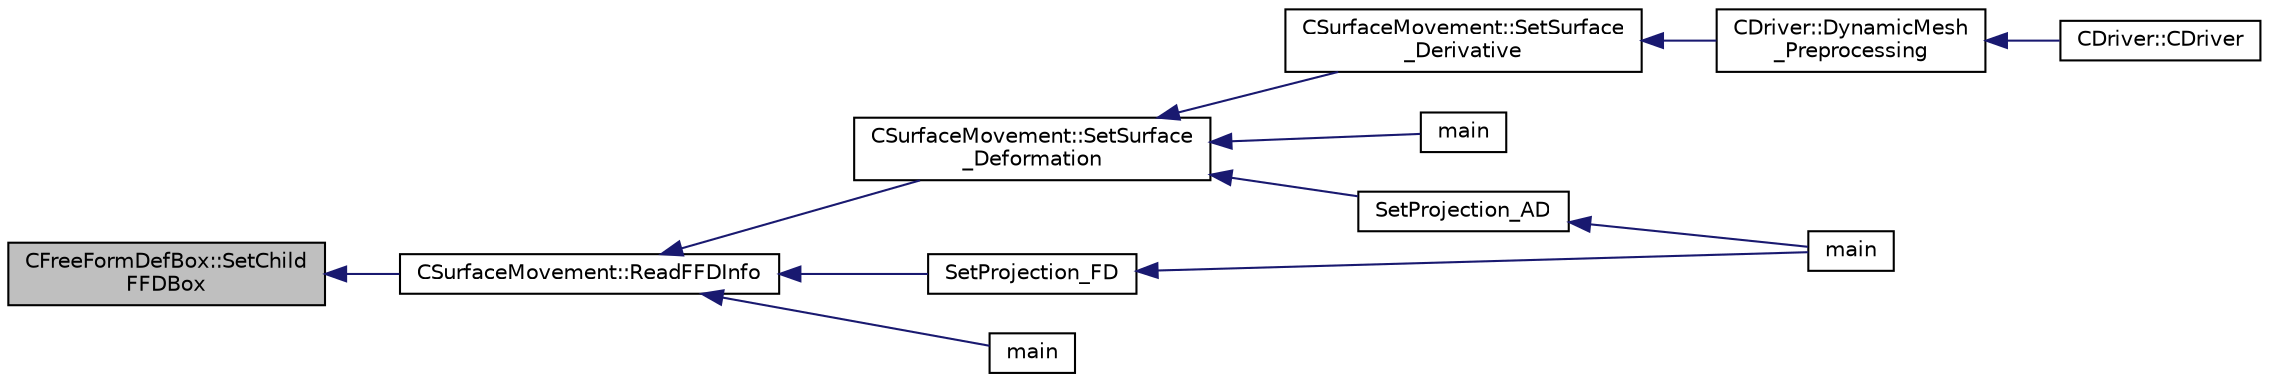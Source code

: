 digraph "CFreeFormDefBox::SetChildFFDBox"
{
  edge [fontname="Helvetica",fontsize="10",labelfontname="Helvetica",labelfontsize="10"];
  node [fontname="Helvetica",fontsize="10",shape=record];
  rankdir="LR";
  Node760 [label="CFreeFormDefBox::SetChild\lFFDBox",height=0.2,width=0.4,color="black", fillcolor="grey75", style="filled", fontcolor="black"];
  Node760 -> Node761 [dir="back",color="midnightblue",fontsize="10",style="solid",fontname="Helvetica"];
  Node761 [label="CSurfaceMovement::ReadFFDInfo",height=0.2,width=0.4,color="black", fillcolor="white", style="filled",URL="$class_c_surface_movement.html#a787a072698f52fcc1a4ca55e8052f205",tooltip="Read the free form information from the grid input file. "];
  Node761 -> Node762 [dir="back",color="midnightblue",fontsize="10",style="solid",fontname="Helvetica"];
  Node762 [label="CSurfaceMovement::SetSurface\l_Deformation",height=0.2,width=0.4,color="black", fillcolor="white", style="filled",URL="$class_c_surface_movement.html#a23bec9fbe1bcd7f6117100de93381ac3",tooltip="Set the surface/boundary deformation. "];
  Node762 -> Node763 [dir="back",color="midnightblue",fontsize="10",style="solid",fontname="Helvetica"];
  Node763 [label="CSurfaceMovement::SetSurface\l_Derivative",height=0.2,width=0.4,color="black", fillcolor="white", style="filled",URL="$class_c_surface_movement.html#af6aac73d04565bf6e9b81305b66e97e7",tooltip="Set derivatives of the surface/boundary deformation. "];
  Node763 -> Node764 [dir="back",color="midnightblue",fontsize="10",style="solid",fontname="Helvetica"];
  Node764 [label="CDriver::DynamicMesh\l_Preprocessing",height=0.2,width=0.4,color="black", fillcolor="white", style="filled",URL="$class_c_driver.html#af585d91d9c08dbddcc2b3e67dd5f5af9",tooltip="GridMovement_Preprocessing. "];
  Node764 -> Node765 [dir="back",color="midnightblue",fontsize="10",style="solid",fontname="Helvetica"];
  Node765 [label="CDriver::CDriver",height=0.2,width=0.4,color="black", fillcolor="white", style="filled",URL="$class_c_driver.html#a3fca4a013a6efa9bbb38fe78a86b5f3d",tooltip="Constructor of the class. "];
  Node762 -> Node766 [dir="back",color="midnightblue",fontsize="10",style="solid",fontname="Helvetica"];
  Node766 [label="main",height=0.2,width=0.4,color="black", fillcolor="white", style="filled",URL="$_s_u2___d_e_f_8cpp.html#a0ddf1224851353fc92bfbff6f499fa97"];
  Node762 -> Node767 [dir="back",color="midnightblue",fontsize="10",style="solid",fontname="Helvetica"];
  Node767 [label="SetProjection_AD",height=0.2,width=0.4,color="black", fillcolor="white", style="filled",URL="$_s_u2___d_o_t_8cpp.html#a3fceed882e8eb3d6796c8e8396af7d87",tooltip="Projection of the surface sensitivity using algorithmic differentiation (AD). "];
  Node767 -> Node768 [dir="back",color="midnightblue",fontsize="10",style="solid",fontname="Helvetica"];
  Node768 [label="main",height=0.2,width=0.4,color="black", fillcolor="white", style="filled",URL="$_s_u2___d_o_t_8cpp.html#a0ddf1224851353fc92bfbff6f499fa97"];
  Node761 -> Node769 [dir="back",color="midnightblue",fontsize="10",style="solid",fontname="Helvetica"];
  Node769 [label="SetProjection_FD",height=0.2,width=0.4,color="black", fillcolor="white", style="filled",URL="$_s_u2___d_o_t_8cpp.html#a5c5163a755085e03f1dfa23aeb7e21f2",tooltip="Projection of the surface sensitivity using finite differences (FD). "];
  Node769 -> Node768 [dir="back",color="midnightblue",fontsize="10",style="solid",fontname="Helvetica"];
  Node761 -> Node770 [dir="back",color="midnightblue",fontsize="10",style="solid",fontname="Helvetica"];
  Node770 [label="main",height=0.2,width=0.4,color="black", fillcolor="white", style="filled",URL="$_s_u2___g_e_o_8cpp.html#a0ddf1224851353fc92bfbff6f499fa97"];
}
